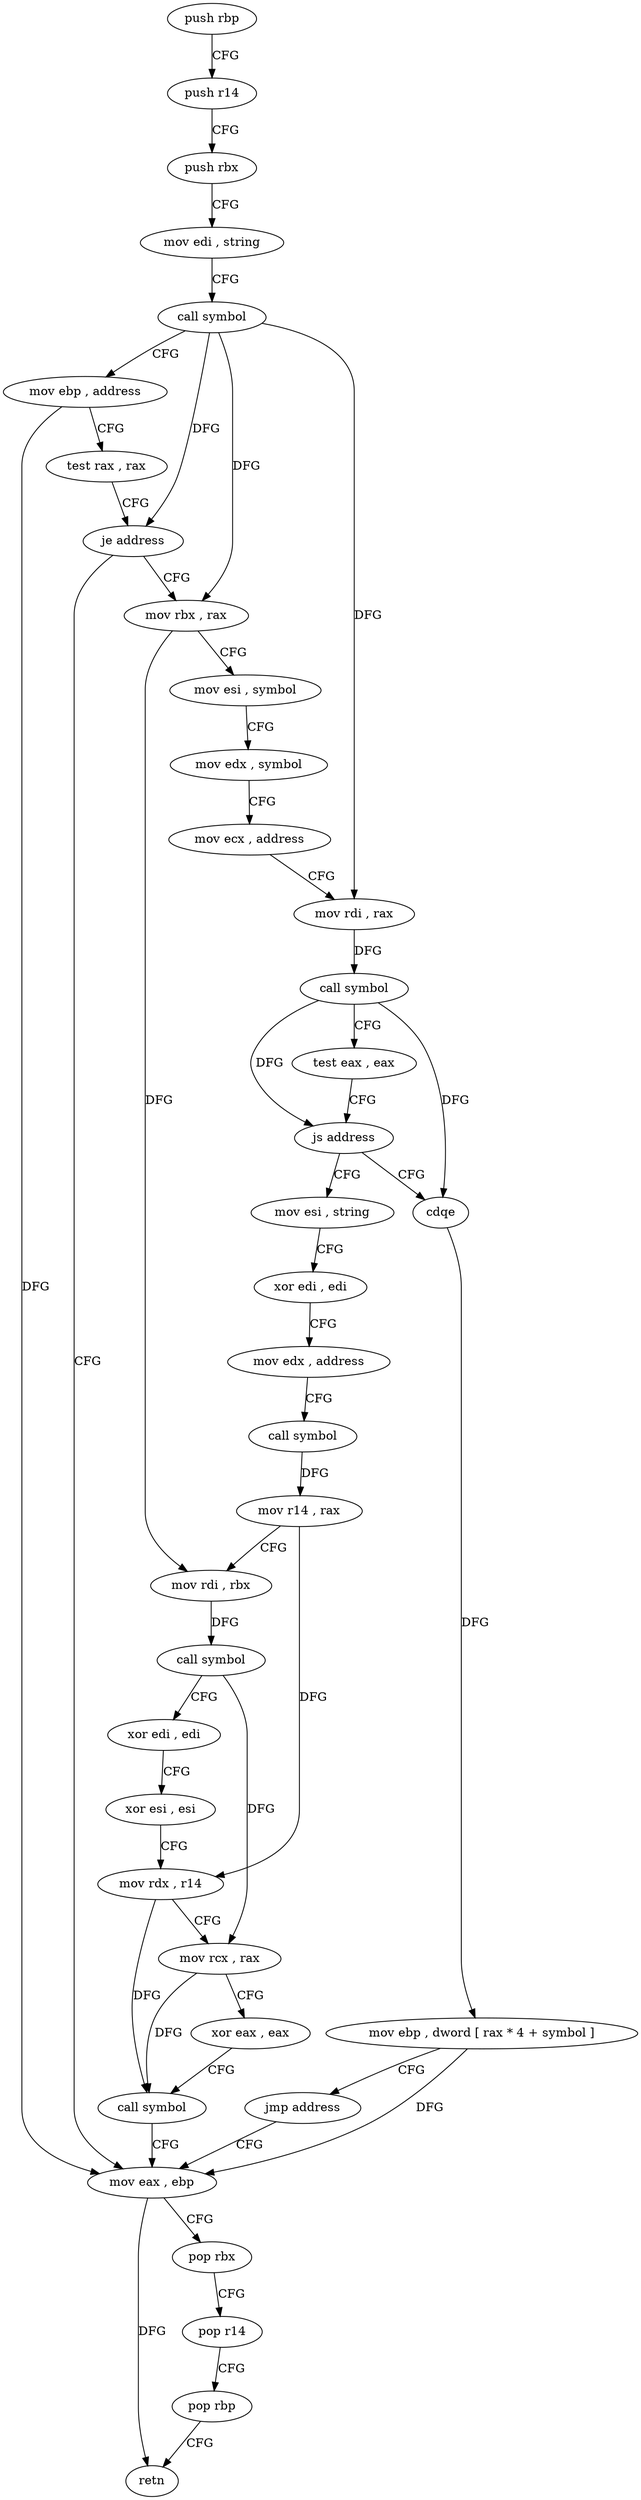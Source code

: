 digraph "func" {
"4219088" [label = "push rbp" ]
"4219089" [label = "push r14" ]
"4219091" [label = "push rbx" ]
"4219092" [label = "mov edi , string" ]
"4219097" [label = "call symbol" ]
"4219102" [label = "mov ebp , address" ]
"4219107" [label = "test rax , rax" ]
"4219110" [label = "je address" ]
"4219198" [label = "mov eax , ebp" ]
"4219112" [label = "mov rbx , rax" ]
"4219200" [label = "pop rbx" ]
"4219201" [label = "pop r14" ]
"4219203" [label = "pop rbp" ]
"4219204" [label = "retn" ]
"4219115" [label = "mov esi , symbol" ]
"4219120" [label = "mov edx , symbol" ]
"4219125" [label = "mov ecx , address" ]
"4219130" [label = "mov rdi , rax" ]
"4219133" [label = "call symbol" ]
"4219138" [label = "test eax , eax" ]
"4219140" [label = "js address" ]
"4219153" [label = "mov esi , string" ]
"4219142" [label = "cdqe" ]
"4219158" [label = "xor edi , edi" ]
"4219160" [label = "mov edx , address" ]
"4219165" [label = "call symbol" ]
"4219170" [label = "mov r14 , rax" ]
"4219173" [label = "mov rdi , rbx" ]
"4219176" [label = "call symbol" ]
"4219181" [label = "xor edi , edi" ]
"4219183" [label = "xor esi , esi" ]
"4219185" [label = "mov rdx , r14" ]
"4219188" [label = "mov rcx , rax" ]
"4219191" [label = "xor eax , eax" ]
"4219193" [label = "call symbol" ]
"4219144" [label = "mov ebp , dword [ rax * 4 + symbol ]" ]
"4219151" [label = "jmp address" ]
"4219088" -> "4219089" [ label = "CFG" ]
"4219089" -> "4219091" [ label = "CFG" ]
"4219091" -> "4219092" [ label = "CFG" ]
"4219092" -> "4219097" [ label = "CFG" ]
"4219097" -> "4219102" [ label = "CFG" ]
"4219097" -> "4219110" [ label = "DFG" ]
"4219097" -> "4219112" [ label = "DFG" ]
"4219097" -> "4219130" [ label = "DFG" ]
"4219102" -> "4219107" [ label = "CFG" ]
"4219102" -> "4219198" [ label = "DFG" ]
"4219107" -> "4219110" [ label = "CFG" ]
"4219110" -> "4219198" [ label = "CFG" ]
"4219110" -> "4219112" [ label = "CFG" ]
"4219198" -> "4219200" [ label = "CFG" ]
"4219198" -> "4219204" [ label = "DFG" ]
"4219112" -> "4219115" [ label = "CFG" ]
"4219112" -> "4219173" [ label = "DFG" ]
"4219200" -> "4219201" [ label = "CFG" ]
"4219201" -> "4219203" [ label = "CFG" ]
"4219203" -> "4219204" [ label = "CFG" ]
"4219115" -> "4219120" [ label = "CFG" ]
"4219120" -> "4219125" [ label = "CFG" ]
"4219125" -> "4219130" [ label = "CFG" ]
"4219130" -> "4219133" [ label = "DFG" ]
"4219133" -> "4219138" [ label = "CFG" ]
"4219133" -> "4219140" [ label = "DFG" ]
"4219133" -> "4219142" [ label = "DFG" ]
"4219138" -> "4219140" [ label = "CFG" ]
"4219140" -> "4219153" [ label = "CFG" ]
"4219140" -> "4219142" [ label = "CFG" ]
"4219153" -> "4219158" [ label = "CFG" ]
"4219142" -> "4219144" [ label = "DFG" ]
"4219158" -> "4219160" [ label = "CFG" ]
"4219160" -> "4219165" [ label = "CFG" ]
"4219165" -> "4219170" [ label = "DFG" ]
"4219170" -> "4219173" [ label = "CFG" ]
"4219170" -> "4219185" [ label = "DFG" ]
"4219173" -> "4219176" [ label = "DFG" ]
"4219176" -> "4219181" [ label = "CFG" ]
"4219176" -> "4219188" [ label = "DFG" ]
"4219181" -> "4219183" [ label = "CFG" ]
"4219183" -> "4219185" [ label = "CFG" ]
"4219185" -> "4219188" [ label = "CFG" ]
"4219185" -> "4219193" [ label = "DFG" ]
"4219188" -> "4219191" [ label = "CFG" ]
"4219188" -> "4219193" [ label = "DFG" ]
"4219191" -> "4219193" [ label = "CFG" ]
"4219193" -> "4219198" [ label = "CFG" ]
"4219144" -> "4219151" [ label = "CFG" ]
"4219144" -> "4219198" [ label = "DFG" ]
"4219151" -> "4219198" [ label = "CFG" ]
}
